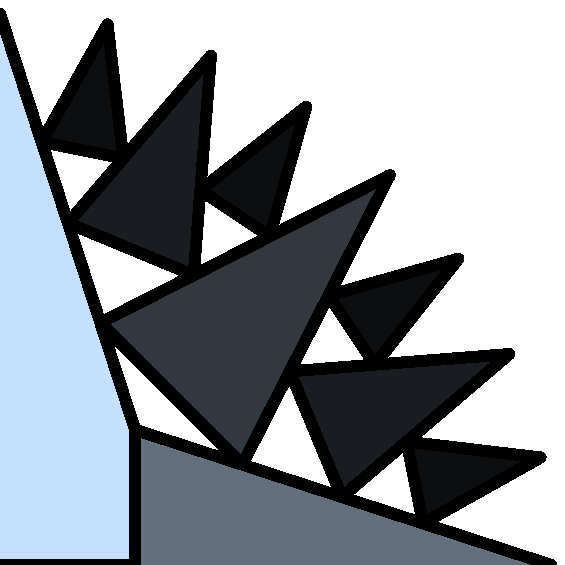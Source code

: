 % rosadosventos.mp
% L. Nobre G.
% 2013

prologues := 1;

def getcrossingscale( expr Ang, Lev ) =
  begingroup
    numeric angoflevel;
    pair tmpair, northpoi, levelpoi;
    angoflevel = 90-180/(2**Lev);
    northpoi = (0,1);
    levelpoi = dir(angoflevel);
    tmpair = northpoi+whatever*dir(Ang-90);
    tmpair = levelpoi+whatever*dir(angoflevel-Ang);
    ( cosd(Ang)*abs(levelpoi-tmpair) )
  endgroup
enddef;

beginfig(1);
  numeric level, i, j, ang, u, scal, penscal, startang;
  path basetriang, worktriang;
  color fillcol;
  pen pathpen;
  pair shiftvec;
  level = 4;
  ang = 18;
  u = 7cm;
  fillcol = (0.77,0.88,0.99);
  penscal = 50;
  pathpen = pencircle scaled (u/penscal);
  basetriang = (0,1)--(-sind(ang)/cosd(ang),0)--(sind(ang)/cosd(ang),0)--cycle;
  basetriang := basetriang scaled u;
  fill basetriang withcolor fillcol;
  fill basetriang rotated 180 withcolor fillcol;
  draw basetriang withpen pathpen;
  draw basetriang rotated 180 withpen pathpen;
  for i=1 upto level:
    scal := getcrossingscale( ang, i );
    shiftvec := (0,u*(1-scal));
    worktriang := basetriang scaled scal shifted shiftvec rotated -90;
    startang := -90+360/(2**(i+1));
    for j=startang step 360/(2**i) until 270:
      fill worktriang rotated j withcolor (fillcol/(2**i));
      draw worktriang rotated j withpen pathpen;
    endfor;
  endfor;
endfig;

end.

  